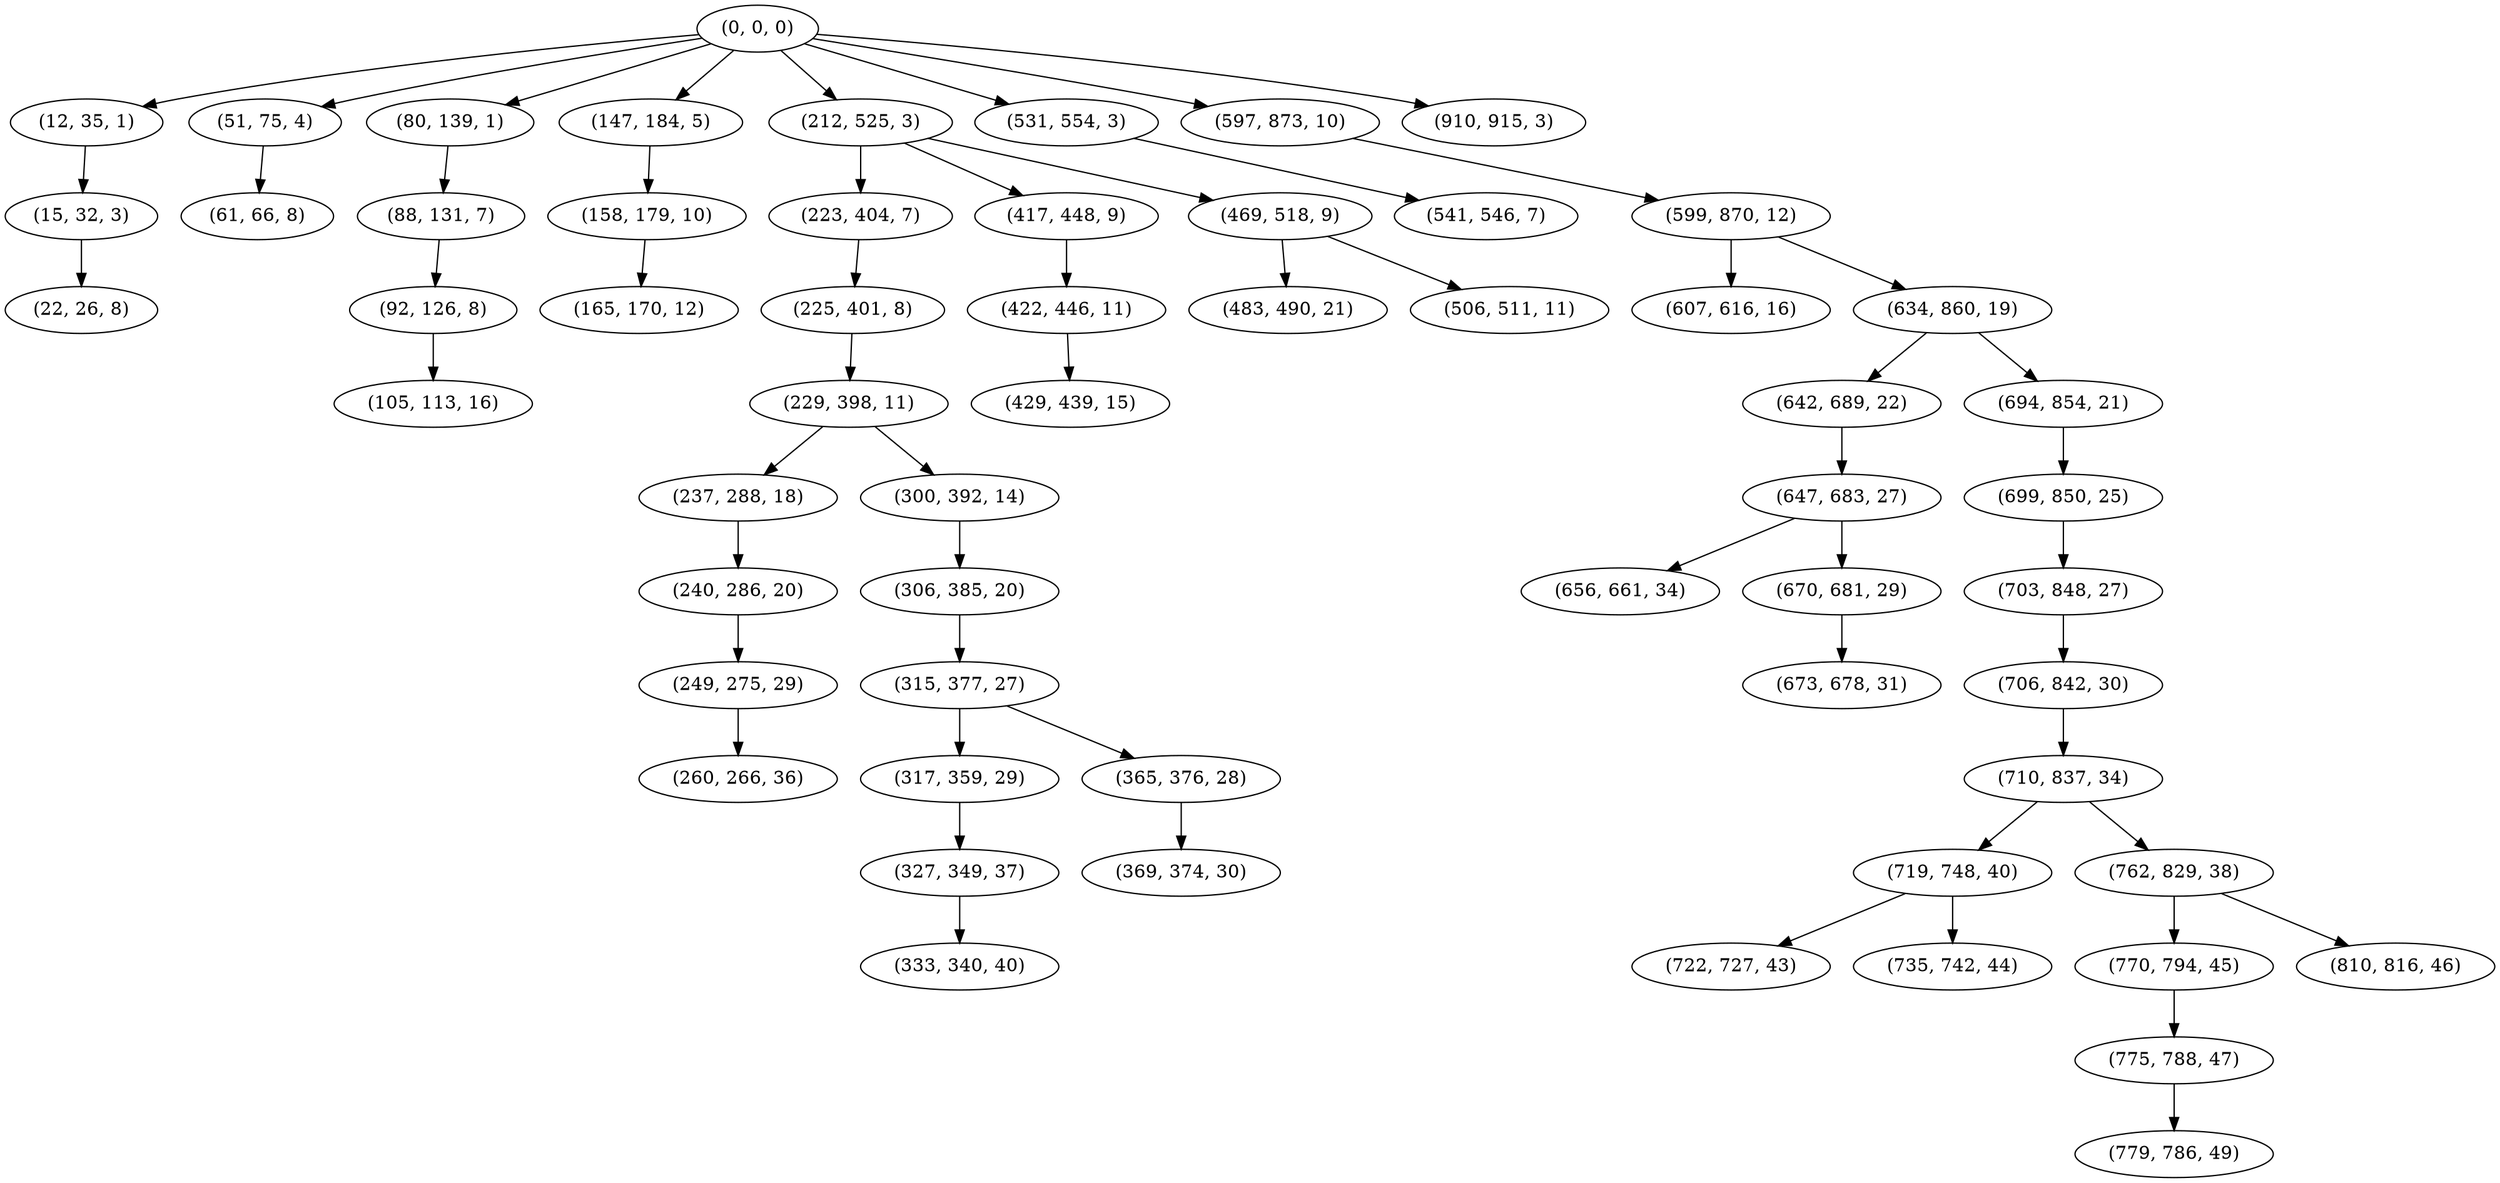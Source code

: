 digraph tree {
    "(0, 0, 0)";
    "(12, 35, 1)";
    "(15, 32, 3)";
    "(22, 26, 8)";
    "(51, 75, 4)";
    "(61, 66, 8)";
    "(80, 139, 1)";
    "(88, 131, 7)";
    "(92, 126, 8)";
    "(105, 113, 16)";
    "(147, 184, 5)";
    "(158, 179, 10)";
    "(165, 170, 12)";
    "(212, 525, 3)";
    "(223, 404, 7)";
    "(225, 401, 8)";
    "(229, 398, 11)";
    "(237, 288, 18)";
    "(240, 286, 20)";
    "(249, 275, 29)";
    "(260, 266, 36)";
    "(300, 392, 14)";
    "(306, 385, 20)";
    "(315, 377, 27)";
    "(317, 359, 29)";
    "(327, 349, 37)";
    "(333, 340, 40)";
    "(365, 376, 28)";
    "(369, 374, 30)";
    "(417, 448, 9)";
    "(422, 446, 11)";
    "(429, 439, 15)";
    "(469, 518, 9)";
    "(483, 490, 21)";
    "(506, 511, 11)";
    "(531, 554, 3)";
    "(541, 546, 7)";
    "(597, 873, 10)";
    "(599, 870, 12)";
    "(607, 616, 16)";
    "(634, 860, 19)";
    "(642, 689, 22)";
    "(647, 683, 27)";
    "(656, 661, 34)";
    "(670, 681, 29)";
    "(673, 678, 31)";
    "(694, 854, 21)";
    "(699, 850, 25)";
    "(703, 848, 27)";
    "(706, 842, 30)";
    "(710, 837, 34)";
    "(719, 748, 40)";
    "(722, 727, 43)";
    "(735, 742, 44)";
    "(762, 829, 38)";
    "(770, 794, 45)";
    "(775, 788, 47)";
    "(779, 786, 49)";
    "(810, 816, 46)";
    "(910, 915, 3)";
    "(0, 0, 0)" -> "(12, 35, 1)";
    "(0, 0, 0)" -> "(51, 75, 4)";
    "(0, 0, 0)" -> "(80, 139, 1)";
    "(0, 0, 0)" -> "(147, 184, 5)";
    "(0, 0, 0)" -> "(212, 525, 3)";
    "(0, 0, 0)" -> "(531, 554, 3)";
    "(0, 0, 0)" -> "(597, 873, 10)";
    "(0, 0, 0)" -> "(910, 915, 3)";
    "(12, 35, 1)" -> "(15, 32, 3)";
    "(15, 32, 3)" -> "(22, 26, 8)";
    "(51, 75, 4)" -> "(61, 66, 8)";
    "(80, 139, 1)" -> "(88, 131, 7)";
    "(88, 131, 7)" -> "(92, 126, 8)";
    "(92, 126, 8)" -> "(105, 113, 16)";
    "(147, 184, 5)" -> "(158, 179, 10)";
    "(158, 179, 10)" -> "(165, 170, 12)";
    "(212, 525, 3)" -> "(223, 404, 7)";
    "(212, 525, 3)" -> "(417, 448, 9)";
    "(212, 525, 3)" -> "(469, 518, 9)";
    "(223, 404, 7)" -> "(225, 401, 8)";
    "(225, 401, 8)" -> "(229, 398, 11)";
    "(229, 398, 11)" -> "(237, 288, 18)";
    "(229, 398, 11)" -> "(300, 392, 14)";
    "(237, 288, 18)" -> "(240, 286, 20)";
    "(240, 286, 20)" -> "(249, 275, 29)";
    "(249, 275, 29)" -> "(260, 266, 36)";
    "(300, 392, 14)" -> "(306, 385, 20)";
    "(306, 385, 20)" -> "(315, 377, 27)";
    "(315, 377, 27)" -> "(317, 359, 29)";
    "(315, 377, 27)" -> "(365, 376, 28)";
    "(317, 359, 29)" -> "(327, 349, 37)";
    "(327, 349, 37)" -> "(333, 340, 40)";
    "(365, 376, 28)" -> "(369, 374, 30)";
    "(417, 448, 9)" -> "(422, 446, 11)";
    "(422, 446, 11)" -> "(429, 439, 15)";
    "(469, 518, 9)" -> "(483, 490, 21)";
    "(469, 518, 9)" -> "(506, 511, 11)";
    "(531, 554, 3)" -> "(541, 546, 7)";
    "(597, 873, 10)" -> "(599, 870, 12)";
    "(599, 870, 12)" -> "(607, 616, 16)";
    "(599, 870, 12)" -> "(634, 860, 19)";
    "(634, 860, 19)" -> "(642, 689, 22)";
    "(634, 860, 19)" -> "(694, 854, 21)";
    "(642, 689, 22)" -> "(647, 683, 27)";
    "(647, 683, 27)" -> "(656, 661, 34)";
    "(647, 683, 27)" -> "(670, 681, 29)";
    "(670, 681, 29)" -> "(673, 678, 31)";
    "(694, 854, 21)" -> "(699, 850, 25)";
    "(699, 850, 25)" -> "(703, 848, 27)";
    "(703, 848, 27)" -> "(706, 842, 30)";
    "(706, 842, 30)" -> "(710, 837, 34)";
    "(710, 837, 34)" -> "(719, 748, 40)";
    "(710, 837, 34)" -> "(762, 829, 38)";
    "(719, 748, 40)" -> "(722, 727, 43)";
    "(719, 748, 40)" -> "(735, 742, 44)";
    "(762, 829, 38)" -> "(770, 794, 45)";
    "(762, 829, 38)" -> "(810, 816, 46)";
    "(770, 794, 45)" -> "(775, 788, 47)";
    "(775, 788, 47)" -> "(779, 786, 49)";
}
